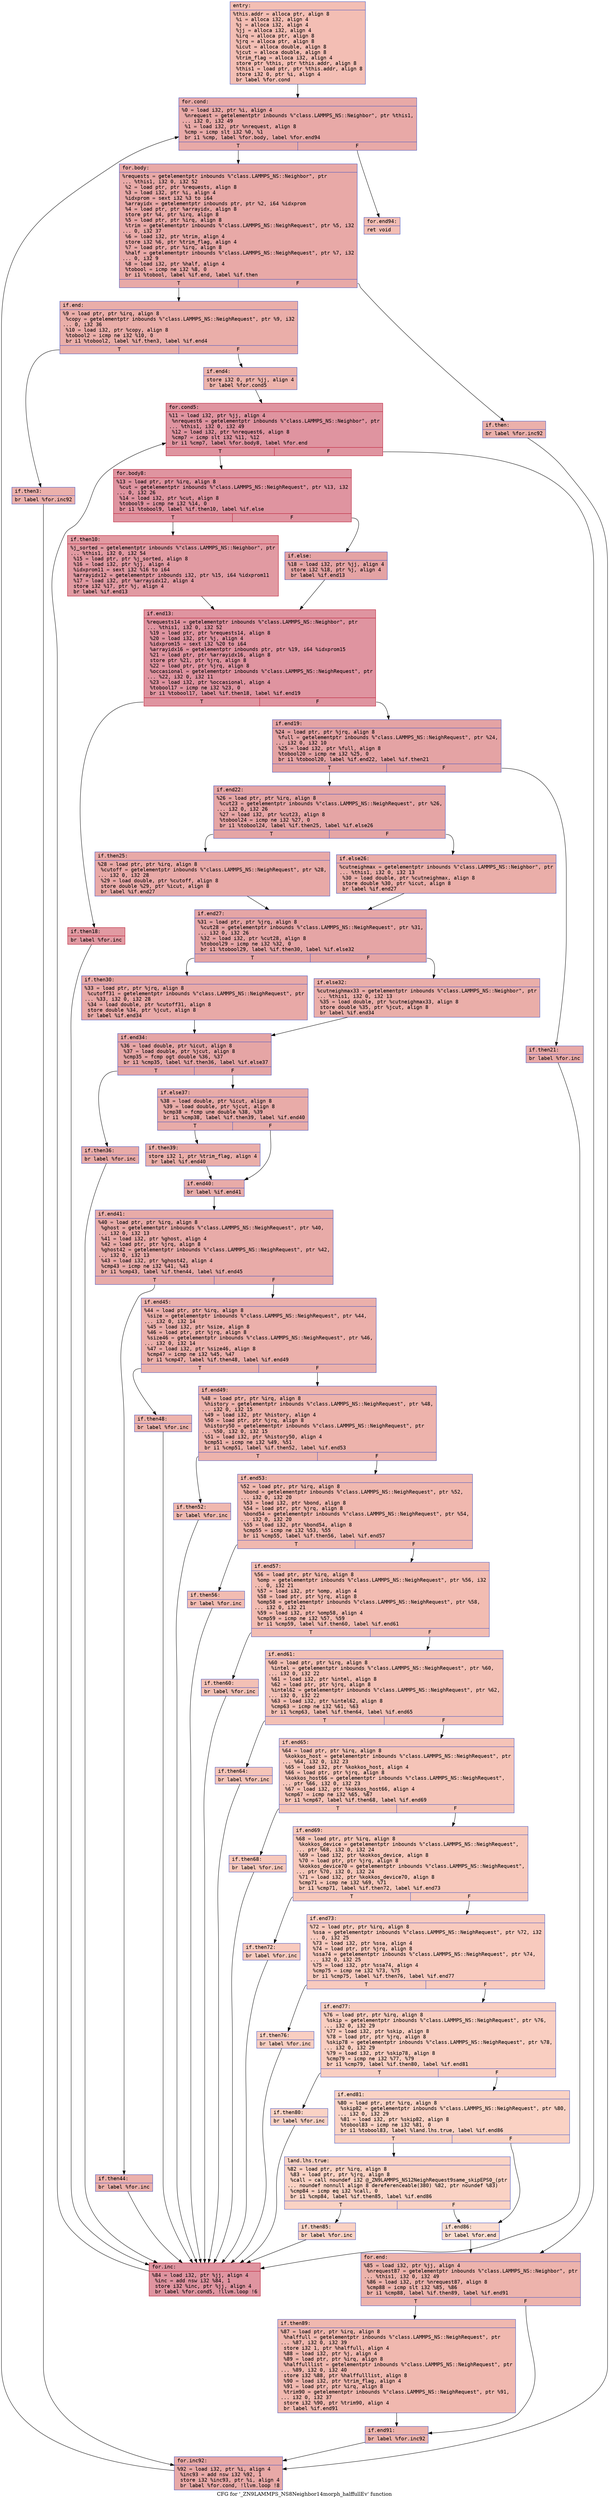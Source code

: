 digraph "CFG for '_ZN9LAMMPS_NS8Neighbor14morph_halffullEv' function" {
	label="CFG for '_ZN9LAMMPS_NS8Neighbor14morph_halffullEv' function";

	Node0x5563bdf6e620 [shape=record,color="#3d50c3ff", style=filled, fillcolor="#e36c5570" fontname="Courier",label="{entry:\l|  %this.addr = alloca ptr, align 8\l  %i = alloca i32, align 4\l  %j = alloca i32, align 4\l  %jj = alloca i32, align 4\l  %irq = alloca ptr, align 8\l  %jrq = alloca ptr, align 8\l  %icut = alloca double, align 8\l  %jcut = alloca double, align 8\l  %trim_flag = alloca i32, align 4\l  store ptr %this, ptr %this.addr, align 8\l  %this1 = load ptr, ptr %this.addr, align 8\l  store i32 0, ptr %i, align 4\l  br label %for.cond\l}"];
	Node0x5563bdf6e620 -> Node0x5563bdf6fd30[tooltip="entry -> for.cond\nProbability 100.00%" ];
	Node0x5563bdf6fd30 [shape=record,color="#3d50c3ff", style=filled, fillcolor="#ca3b3770" fontname="Courier",label="{for.cond:\l|  %0 = load i32, ptr %i, align 4\l  %nrequest = getelementptr inbounds %\"class.LAMMPS_NS::Neighbor\", ptr %this1,\l... i32 0, i32 49\l  %1 = load i32, ptr %nrequest, align 8\l  %cmp = icmp slt i32 %0, %1\l  br i1 %cmp, label %for.body, label %for.end94\l|{<s0>T|<s1>F}}"];
	Node0x5563bdf6fd30:s0 -> Node0x5563bdf701a0[tooltip="for.cond -> for.body\nProbability 96.88%" ];
	Node0x5563bdf6fd30:s1 -> Node0x5563bdf70220[tooltip="for.cond -> for.end94\nProbability 3.12%" ];
	Node0x5563bdf701a0 [shape=record,color="#3d50c3ff", style=filled, fillcolor="#ca3b3770" fontname="Courier",label="{for.body:\l|  %requests = getelementptr inbounds %\"class.LAMMPS_NS::Neighbor\", ptr\l... %this1, i32 0, i32 52\l  %2 = load ptr, ptr %requests, align 8\l  %3 = load i32, ptr %i, align 4\l  %idxprom = sext i32 %3 to i64\l  %arrayidx = getelementptr inbounds ptr, ptr %2, i64 %idxprom\l  %4 = load ptr, ptr %arrayidx, align 8\l  store ptr %4, ptr %irq, align 8\l  %5 = load ptr, ptr %irq, align 8\l  %trim = getelementptr inbounds %\"class.LAMMPS_NS::NeighRequest\", ptr %5, i32\l... 0, i32 37\l  %6 = load i32, ptr %trim, align 4\l  store i32 %6, ptr %trim_flag, align 4\l  %7 = load ptr, ptr %irq, align 8\l  %half = getelementptr inbounds %\"class.LAMMPS_NS::NeighRequest\", ptr %7, i32\l... 0, i32 9\l  %8 = load i32, ptr %half, align 4\l  %tobool = icmp ne i32 %8, 0\l  br i1 %tobool, label %if.end, label %if.then\l|{<s0>T|<s1>F}}"];
	Node0x5563bdf701a0:s0 -> Node0x5563bdf70cb0[tooltip="for.body -> if.end\nProbability 62.50%" ];
	Node0x5563bdf701a0:s1 -> Node0x5563bdf70d20[tooltip="for.body -> if.then\nProbability 37.50%" ];
	Node0x5563bdf70d20 [shape=record,color="#3d50c3ff", style=filled, fillcolor="#d24b4070" fontname="Courier",label="{if.then:\l|  br label %for.inc92\l}"];
	Node0x5563bdf70d20 -> Node0x5563bdf6fe60[tooltip="if.then -> for.inc92\nProbability 100.00%" ];
	Node0x5563bdf70cb0 [shape=record,color="#3d50c3ff", style=filled, fillcolor="#d0473d70" fontname="Courier",label="{if.end:\l|  %9 = load ptr, ptr %irq, align 8\l  %copy = getelementptr inbounds %\"class.LAMMPS_NS::NeighRequest\", ptr %9, i32\l... 0, i32 36\l  %10 = load i32, ptr %copy, align 8\l  %tobool2 = icmp ne i32 %10, 0\l  br i1 %tobool2, label %if.then3, label %if.end4\l|{<s0>T|<s1>F}}"];
	Node0x5563bdf70cb0:s0 -> Node0x5563bdf71340[tooltip="if.end -> if.then3\nProbability 62.50%" ];
	Node0x5563bdf70cb0:s1 -> Node0x5563bdf713c0[tooltip="if.end -> if.end4\nProbability 37.50%" ];
	Node0x5563bdf71340 [shape=record,color="#3d50c3ff", style=filled, fillcolor="#d24b4070" fontname="Courier",label="{if.then3:\l|  br label %for.inc92\l}"];
	Node0x5563bdf71340 -> Node0x5563bdf6fe60[tooltip="if.then3 -> for.inc92\nProbability 100.00%" ];
	Node0x5563bdf713c0 [shape=record,color="#3d50c3ff", style=filled, fillcolor="#d6524470" fontname="Courier",label="{if.end4:\l|  store i32 0, ptr %jj, align 4\l  br label %for.cond5\l}"];
	Node0x5563bdf713c0 -> Node0x5563bdf715f0[tooltip="if.end4 -> for.cond5\nProbability 100.00%" ];
	Node0x5563bdf715f0 [shape=record,color="#b70d28ff", style=filled, fillcolor="#b70d2870" fontname="Courier",label="{for.cond5:\l|  %11 = load i32, ptr %jj, align 4\l  %nrequest6 = getelementptr inbounds %\"class.LAMMPS_NS::Neighbor\", ptr\l... %this1, i32 0, i32 49\l  %12 = load i32, ptr %nrequest6, align 8\l  %cmp7 = icmp slt i32 %11, %12\l  br i1 %cmp7, label %for.body8, label %for.end\l|{<s0>T|<s1>F}}"];
	Node0x5563bdf715f0:s0 -> Node0x5563bdf71980[tooltip="for.cond5 -> for.body8\nProbability 96.88%" ];
	Node0x5563bdf715f0:s1 -> Node0x5563bdf71a00[tooltip="for.cond5 -> for.end\nProbability 3.12%" ];
	Node0x5563bdf71980 [shape=record,color="#b70d28ff", style=filled, fillcolor="#b70d2870" fontname="Courier",label="{for.body8:\l|  %13 = load ptr, ptr %irq, align 8\l  %cut = getelementptr inbounds %\"class.LAMMPS_NS::NeighRequest\", ptr %13, i32\l... 0, i32 26\l  %14 = load i32, ptr %cut, align 8\l  %tobool9 = icmp ne i32 %14, 0\l  br i1 %tobool9, label %if.then10, label %if.else\l|{<s0>T|<s1>F}}"];
	Node0x5563bdf71980:s0 -> Node0x5563bdf71db0[tooltip="for.body8 -> if.then10\nProbability 62.50%" ];
	Node0x5563bdf71980:s1 -> Node0x5563bdf71e30[tooltip="for.body8 -> if.else\nProbability 37.50%" ];
	Node0x5563bdf71db0 [shape=record,color="#b70d28ff", style=filled, fillcolor="#bb1b2c70" fontname="Courier",label="{if.then10:\l|  %j_sorted = getelementptr inbounds %\"class.LAMMPS_NS::Neighbor\", ptr\l... %this1, i32 0, i32 54\l  %15 = load ptr, ptr %j_sorted, align 8\l  %16 = load i32, ptr %jj, align 4\l  %idxprom11 = sext i32 %16 to i64\l  %arrayidx12 = getelementptr inbounds i32, ptr %15, i64 %idxprom11\l  %17 = load i32, ptr %arrayidx12, align 4\l  store i32 %17, ptr %j, align 4\l  br label %if.end13\l}"];
	Node0x5563bdf71db0 -> Node0x5563bdf723d0[tooltip="if.then10 -> if.end13\nProbability 100.00%" ];
	Node0x5563bdf71e30 [shape=record,color="#3d50c3ff", style=filled, fillcolor="#c32e3170" fontname="Courier",label="{if.else:\l|  %18 = load i32, ptr %jj, align 4\l  store i32 %18, ptr %j, align 4\l  br label %if.end13\l}"];
	Node0x5563bdf71e30 -> Node0x5563bdf723d0[tooltip="if.else -> if.end13\nProbability 100.00%" ];
	Node0x5563bdf723d0 [shape=record,color="#b70d28ff", style=filled, fillcolor="#b70d2870" fontname="Courier",label="{if.end13:\l|  %requests14 = getelementptr inbounds %\"class.LAMMPS_NS::Neighbor\", ptr\l... %this1, i32 0, i32 52\l  %19 = load ptr, ptr %requests14, align 8\l  %20 = load i32, ptr %j, align 4\l  %idxprom15 = sext i32 %20 to i64\l  %arrayidx16 = getelementptr inbounds ptr, ptr %19, i64 %idxprom15\l  %21 = load ptr, ptr %arrayidx16, align 8\l  store ptr %21, ptr %jrq, align 8\l  %22 = load ptr, ptr %jrq, align 8\l  %occasional = getelementptr inbounds %\"class.LAMMPS_NS::NeighRequest\", ptr\l... %22, i32 0, i32 11\l  %23 = load i32, ptr %occasional, align 4\l  %tobool17 = icmp ne i32 %23, 0\l  br i1 %tobool17, label %if.then18, label %if.end19\l|{<s0>T|<s1>F}}"];
	Node0x5563bdf723d0:s0 -> Node0x5563bdf72d80[tooltip="if.end13 -> if.then18\nProbability 62.50%" ];
	Node0x5563bdf723d0:s1 -> Node0x5563bde0b270[tooltip="if.end13 -> if.end19\nProbability 37.50%" ];
	Node0x5563bdf72d80 [shape=record,color="#b70d28ff", style=filled, fillcolor="#bb1b2c70" fontname="Courier",label="{if.then18:\l|  br label %for.inc\l}"];
	Node0x5563bdf72d80 -> Node0x5563bdf70e70[tooltip="if.then18 -> for.inc\nProbability 100.00%" ];
	Node0x5563bde0b270 [shape=record,color="#3d50c3ff", style=filled, fillcolor="#c32e3170" fontname="Courier",label="{if.end19:\l|  %24 = load ptr, ptr %jrq, align 8\l  %full = getelementptr inbounds %\"class.LAMMPS_NS::NeighRequest\", ptr %24,\l... i32 0, i32 10\l  %25 = load i32, ptr %full, align 8\l  %tobool20 = icmp ne i32 %25, 0\l  br i1 %tobool20, label %if.end22, label %if.then21\l|{<s0>T|<s1>F}}"];
	Node0x5563bde0b270:s0 -> Node0x5563bdf73560[tooltip="if.end19 -> if.end22\nProbability 62.50%" ];
	Node0x5563bde0b270:s1 -> Node0x5563bdf735e0[tooltip="if.end19 -> if.then21\nProbability 37.50%" ];
	Node0x5563bdf735e0 [shape=record,color="#3d50c3ff", style=filled, fillcolor="#ca3b3770" fontname="Courier",label="{if.then21:\l|  br label %for.inc\l}"];
	Node0x5563bdf735e0 -> Node0x5563bdf70e70[tooltip="if.then21 -> for.inc\nProbability 100.00%" ];
	Node0x5563bdf73560 [shape=record,color="#3d50c3ff", style=filled, fillcolor="#c5333470" fontname="Courier",label="{if.end22:\l|  %26 = load ptr, ptr %irq, align 8\l  %cut23 = getelementptr inbounds %\"class.LAMMPS_NS::NeighRequest\", ptr %26,\l... i32 0, i32 26\l  %27 = load i32, ptr %cut23, align 8\l  %tobool24 = icmp ne i32 %27, 0\l  br i1 %tobool24, label %if.then25, label %if.else26\l|{<s0>T|<s1>F}}"];
	Node0x5563bdf73560:s0 -> Node0x5563bdf73a20[tooltip="if.end22 -> if.then25\nProbability 62.50%" ];
	Node0x5563bdf73560:s1 -> Node0x5563bdf73aa0[tooltip="if.end22 -> if.else26\nProbability 37.50%" ];
	Node0x5563bdf73a20 [shape=record,color="#3d50c3ff", style=filled, fillcolor="#ca3b3770" fontname="Courier",label="{if.then25:\l|  %28 = load ptr, ptr %irq, align 8\l  %cutoff = getelementptr inbounds %\"class.LAMMPS_NS::NeighRequest\", ptr %28,\l... i32 0, i32 28\l  %29 = load double, ptr %cutoff, align 8\l  store double %29, ptr %icut, align 8\l  br label %if.end27\l}"];
	Node0x5563bdf73a20 -> Node0x5563bdf73e50[tooltip="if.then25 -> if.end27\nProbability 100.00%" ];
	Node0x5563bdf73aa0 [shape=record,color="#3d50c3ff", style=filled, fillcolor="#d0473d70" fontname="Courier",label="{if.else26:\l|  %cutneighmax = getelementptr inbounds %\"class.LAMMPS_NS::Neighbor\", ptr\l... %this1, i32 0, i32 13\l  %30 = load double, ptr %cutneighmax, align 8\l  store double %30, ptr %icut, align 8\l  br label %if.end27\l}"];
	Node0x5563bdf73aa0 -> Node0x5563bdf73e50[tooltip="if.else26 -> if.end27\nProbability 100.00%" ];
	Node0x5563bdf73e50 [shape=record,color="#3d50c3ff", style=filled, fillcolor="#c5333470" fontname="Courier",label="{if.end27:\l|  %31 = load ptr, ptr %jrq, align 8\l  %cut28 = getelementptr inbounds %\"class.LAMMPS_NS::NeighRequest\", ptr %31,\l... i32 0, i32 26\l  %32 = load i32, ptr %cut28, align 8\l  %tobool29 = icmp ne i32 %32, 0\l  br i1 %tobool29, label %if.then30, label %if.else32\l|{<s0>T|<s1>F}}"];
	Node0x5563bdf73e50:s0 -> Node0x5563bdf74460[tooltip="if.end27 -> if.then30\nProbability 62.50%" ];
	Node0x5563bdf73e50:s1 -> Node0x5563bdf744e0[tooltip="if.end27 -> if.else32\nProbability 37.50%" ];
	Node0x5563bdf74460 [shape=record,color="#3d50c3ff", style=filled, fillcolor="#ca3b3770" fontname="Courier",label="{if.then30:\l|  %33 = load ptr, ptr %jrq, align 8\l  %cutoff31 = getelementptr inbounds %\"class.LAMMPS_NS::NeighRequest\", ptr\l... %33, i32 0, i32 28\l  %34 = load double, ptr %cutoff31, align 8\l  store double %34, ptr %jcut, align 8\l  br label %if.end34\l}"];
	Node0x5563bdf74460 -> Node0x5563bdf748a0[tooltip="if.then30 -> if.end34\nProbability 100.00%" ];
	Node0x5563bdf744e0 [shape=record,color="#3d50c3ff", style=filled, fillcolor="#d0473d70" fontname="Courier",label="{if.else32:\l|  %cutneighmax33 = getelementptr inbounds %\"class.LAMMPS_NS::Neighbor\", ptr\l... %this1, i32 0, i32 13\l  %35 = load double, ptr %cutneighmax33, align 8\l  store double %35, ptr %jcut, align 8\l  br label %if.end34\l}"];
	Node0x5563bdf744e0 -> Node0x5563bdf748a0[tooltip="if.else32 -> if.end34\nProbability 100.00%" ];
	Node0x5563bdf748a0 [shape=record,color="#3d50c3ff", style=filled, fillcolor="#c5333470" fontname="Courier",label="{if.end34:\l|  %36 = load double, ptr %icut, align 8\l  %37 = load double, ptr %jcut, align 8\l  %cmp35 = fcmp ogt double %36, %37\l  br i1 %cmp35, label %if.then36, label %if.else37\l|{<s0>T|<s1>F}}"];
	Node0x5563bdf748a0:s0 -> Node0x5563bdf74dc0[tooltip="if.end34 -> if.then36\nProbability 50.00%" ];
	Node0x5563bdf748a0:s1 -> Node0x5563bdf74e40[tooltip="if.end34 -> if.else37\nProbability 50.00%" ];
	Node0x5563bdf74dc0 [shape=record,color="#3d50c3ff", style=filled, fillcolor="#cc403a70" fontname="Courier",label="{if.then36:\l|  br label %for.inc\l}"];
	Node0x5563bdf74dc0 -> Node0x5563bdf70e70[tooltip="if.then36 -> for.inc\nProbability 100.00%" ];
	Node0x5563bdf74e40 [shape=record,color="#3d50c3ff", style=filled, fillcolor="#cc403a70" fontname="Courier",label="{if.else37:\l|  %38 = load double, ptr %icut, align 8\l  %39 = load double, ptr %jcut, align 8\l  %cmp38 = fcmp une double %38, %39\l  br i1 %cmp38, label %if.then39, label %if.end40\l|{<s0>T|<s1>F}}"];
	Node0x5563bdf74e40:s0 -> Node0x5563bdf75190[tooltip="if.else37 -> if.then39\nProbability 62.50%" ];
	Node0x5563bdf74e40:s1 -> Node0x5563bdf75210[tooltip="if.else37 -> if.end40\nProbability 37.50%" ];
	Node0x5563bdf75190 [shape=record,color="#3d50c3ff", style=filled, fillcolor="#d0473d70" fontname="Courier",label="{if.then39:\l|  store i32 1, ptr %trim_flag, align 4\l  br label %if.end40\l}"];
	Node0x5563bdf75190 -> Node0x5563bdf75210[tooltip="if.then39 -> if.end40\nProbability 100.00%" ];
	Node0x5563bdf75210 [shape=record,color="#3d50c3ff", style=filled, fillcolor="#cc403a70" fontname="Courier",label="{if.end40:\l|  br label %if.end41\l}"];
	Node0x5563bdf75210 -> Node0x5563bdf75450[tooltip="if.end40 -> if.end41\nProbability 100.00%" ];
	Node0x5563bdf75450 [shape=record,color="#3d50c3ff", style=filled, fillcolor="#cc403a70" fontname="Courier",label="{if.end41:\l|  %40 = load ptr, ptr %irq, align 8\l  %ghost = getelementptr inbounds %\"class.LAMMPS_NS::NeighRequest\", ptr %40,\l... i32 0, i32 13\l  %41 = load i32, ptr %ghost, align 4\l  %42 = load ptr, ptr %jrq, align 8\l  %ghost42 = getelementptr inbounds %\"class.LAMMPS_NS::NeighRequest\", ptr %42,\l... i32 0, i32 13\l  %43 = load i32, ptr %ghost42, align 4\l  %cmp43 = icmp ne i32 %41, %43\l  br i1 %cmp43, label %if.then44, label %if.end45\l|{<s0>T|<s1>F}}"];
	Node0x5563bdf75450:s0 -> Node0x5563bdf759b0[tooltip="if.end41 -> if.then44\nProbability 50.00%" ];
	Node0x5563bdf75450:s1 -> Node0x5563bdf75a30[tooltip="if.end41 -> if.end45\nProbability 50.00%" ];
	Node0x5563bdf759b0 [shape=record,color="#3d50c3ff", style=filled, fillcolor="#d24b4070" fontname="Courier",label="{if.then44:\l|  br label %for.inc\l}"];
	Node0x5563bdf759b0 -> Node0x5563bdf70e70[tooltip="if.then44 -> for.inc\nProbability 100.00%" ];
	Node0x5563bdf75a30 [shape=record,color="#3d50c3ff", style=filled, fillcolor="#d24b4070" fontname="Courier",label="{if.end45:\l|  %44 = load ptr, ptr %irq, align 8\l  %size = getelementptr inbounds %\"class.LAMMPS_NS::NeighRequest\", ptr %44,\l... i32 0, i32 14\l  %45 = load i32, ptr %size, align 8\l  %46 = load ptr, ptr %jrq, align 8\l  %size46 = getelementptr inbounds %\"class.LAMMPS_NS::NeighRequest\", ptr %46,\l... i32 0, i32 14\l  %47 = load i32, ptr %size46, align 8\l  %cmp47 = icmp ne i32 %45, %47\l  br i1 %cmp47, label %if.then48, label %if.end49\l|{<s0>T|<s1>F}}"];
	Node0x5563bdf75a30:s0 -> Node0x5563bdf76850[tooltip="if.end45 -> if.then48\nProbability 50.00%" ];
	Node0x5563bdf75a30:s1 -> Node0x5563bdf768d0[tooltip="if.end45 -> if.end49\nProbability 50.00%" ];
	Node0x5563bdf76850 [shape=record,color="#3d50c3ff", style=filled, fillcolor="#d6524470" fontname="Courier",label="{if.then48:\l|  br label %for.inc\l}"];
	Node0x5563bdf76850 -> Node0x5563bdf70e70[tooltip="if.then48 -> for.inc\nProbability 100.00%" ];
	Node0x5563bdf768d0 [shape=record,color="#3d50c3ff", style=filled, fillcolor="#d6524470" fontname="Courier",label="{if.end49:\l|  %48 = load ptr, ptr %irq, align 8\l  %history = getelementptr inbounds %\"class.LAMMPS_NS::NeighRequest\", ptr %48,\l... i32 0, i32 15\l  %49 = load i32, ptr %history, align 4\l  %50 = load ptr, ptr %jrq, align 8\l  %history50 = getelementptr inbounds %\"class.LAMMPS_NS::NeighRequest\", ptr\l... %50, i32 0, i32 15\l  %51 = load i32, ptr %history50, align 4\l  %cmp51 = icmp ne i32 %49, %51\l  br i1 %cmp51, label %if.then52, label %if.end53\l|{<s0>T|<s1>F}}"];
	Node0x5563bdf768d0:s0 -> Node0x5563bdf76ef0[tooltip="if.end49 -> if.then52\nProbability 50.00%" ];
	Node0x5563bdf768d0:s1 -> Node0x5563bdf76f70[tooltip="if.end49 -> if.end53\nProbability 50.00%" ];
	Node0x5563bdf76ef0 [shape=record,color="#3d50c3ff", style=filled, fillcolor="#dc5d4a70" fontname="Courier",label="{if.then52:\l|  br label %for.inc\l}"];
	Node0x5563bdf76ef0 -> Node0x5563bdf70e70[tooltip="if.then52 -> for.inc\nProbability 100.00%" ];
	Node0x5563bdf76f70 [shape=record,color="#3d50c3ff", style=filled, fillcolor="#dc5d4a70" fontname="Courier",label="{if.end53:\l|  %52 = load ptr, ptr %irq, align 8\l  %bond = getelementptr inbounds %\"class.LAMMPS_NS::NeighRequest\", ptr %52,\l... i32 0, i32 20\l  %53 = load i32, ptr %bond, align 8\l  %54 = load ptr, ptr %jrq, align 8\l  %bond54 = getelementptr inbounds %\"class.LAMMPS_NS::NeighRequest\", ptr %54,\l... i32 0, i32 20\l  %55 = load i32, ptr %bond54, align 8\l  %cmp55 = icmp ne i32 %53, %55\l  br i1 %cmp55, label %if.then56, label %if.end57\l|{<s0>T|<s1>F}}"];
	Node0x5563bdf76f70:s0 -> Node0x5563bdf77580[tooltip="if.end53 -> if.then56\nProbability 50.00%" ];
	Node0x5563bdf76f70:s1 -> Node0x5563bdf77600[tooltip="if.end53 -> if.end57\nProbability 50.00%" ];
	Node0x5563bdf77580 [shape=record,color="#3d50c3ff", style=filled, fillcolor="#e1675170" fontname="Courier",label="{if.then56:\l|  br label %for.inc\l}"];
	Node0x5563bdf77580 -> Node0x5563bdf70e70[tooltip="if.then56 -> for.inc\nProbability 100.00%" ];
	Node0x5563bdf77600 [shape=record,color="#3d50c3ff", style=filled, fillcolor="#e1675170" fontname="Courier",label="{if.end57:\l|  %56 = load ptr, ptr %irq, align 8\l  %omp = getelementptr inbounds %\"class.LAMMPS_NS::NeighRequest\", ptr %56, i32\l... 0, i32 21\l  %57 = load i32, ptr %omp, align 4\l  %58 = load ptr, ptr %jrq, align 8\l  %omp58 = getelementptr inbounds %\"class.LAMMPS_NS::NeighRequest\", ptr %58,\l... i32 0, i32 21\l  %59 = load i32, ptr %omp58, align 4\l  %cmp59 = icmp ne i32 %57, %59\l  br i1 %cmp59, label %if.then60, label %if.end61\l|{<s0>T|<s1>F}}"];
	Node0x5563bdf77600:s0 -> Node0x5563bdf73110[tooltip="if.end57 -> if.then60\nProbability 50.00%" ];
	Node0x5563bdf77600:s1 -> Node0x5563bdf73190[tooltip="if.end57 -> if.end61\nProbability 50.00%" ];
	Node0x5563bdf73110 [shape=record,color="#3d50c3ff", style=filled, fillcolor="#e5705870" fontname="Courier",label="{if.then60:\l|  br label %for.inc\l}"];
	Node0x5563bdf73110 -> Node0x5563bdf70e70[tooltip="if.then60 -> for.inc\nProbability 100.00%" ];
	Node0x5563bdf73190 [shape=record,color="#3d50c3ff", style=filled, fillcolor="#e5705870" fontname="Courier",label="{if.end61:\l|  %60 = load ptr, ptr %irq, align 8\l  %intel = getelementptr inbounds %\"class.LAMMPS_NS::NeighRequest\", ptr %60,\l... i32 0, i32 22\l  %61 = load i32, ptr %intel, align 8\l  %62 = load ptr, ptr %jrq, align 8\l  %intel62 = getelementptr inbounds %\"class.LAMMPS_NS::NeighRequest\", ptr %62,\l... i32 0, i32 22\l  %63 = load i32, ptr %intel62, align 8\l  %cmp63 = icmp ne i32 %61, %63\l  br i1 %cmp63, label %if.then64, label %if.end65\l|{<s0>T|<s1>F}}"];
	Node0x5563bdf73190:s0 -> Node0x5563bdf788b0[tooltip="if.end61 -> if.then64\nProbability 50.00%" ];
	Node0x5563bdf73190:s1 -> Node0x5563bdf78930[tooltip="if.end61 -> if.end65\nProbability 50.00%" ];
	Node0x5563bdf788b0 [shape=record,color="#3d50c3ff", style=filled, fillcolor="#e97a5f70" fontname="Courier",label="{if.then64:\l|  br label %for.inc\l}"];
	Node0x5563bdf788b0 -> Node0x5563bdf70e70[tooltip="if.then64 -> for.inc\nProbability 100.00%" ];
	Node0x5563bdf78930 [shape=record,color="#3d50c3ff", style=filled, fillcolor="#e97a5f70" fontname="Courier",label="{if.end65:\l|  %64 = load ptr, ptr %irq, align 8\l  %kokkos_host = getelementptr inbounds %\"class.LAMMPS_NS::NeighRequest\", ptr\l... %64, i32 0, i32 23\l  %65 = load i32, ptr %kokkos_host, align 4\l  %66 = load ptr, ptr %jrq, align 8\l  %kokkos_host66 = getelementptr inbounds %\"class.LAMMPS_NS::NeighRequest\",\l... ptr %66, i32 0, i32 23\l  %67 = load i32, ptr %kokkos_host66, align 4\l  %cmp67 = icmp ne i32 %65, %67\l  br i1 %cmp67, label %if.then68, label %if.end69\l|{<s0>T|<s1>F}}"];
	Node0x5563bdf78930:s0 -> Node0x5563bdf78f60[tooltip="if.end65 -> if.then68\nProbability 50.00%" ];
	Node0x5563bdf78930:s1 -> Node0x5563bdf78fe0[tooltip="if.end65 -> if.end69\nProbability 50.00%" ];
	Node0x5563bdf78f60 [shape=record,color="#3d50c3ff", style=filled, fillcolor="#ed836670" fontname="Courier",label="{if.then68:\l|  br label %for.inc\l}"];
	Node0x5563bdf78f60 -> Node0x5563bdf70e70[tooltip="if.then68 -> for.inc\nProbability 100.00%" ];
	Node0x5563bdf78fe0 [shape=record,color="#3d50c3ff", style=filled, fillcolor="#ed836670" fontname="Courier",label="{if.end69:\l|  %68 = load ptr, ptr %irq, align 8\l  %kokkos_device = getelementptr inbounds %\"class.LAMMPS_NS::NeighRequest\",\l... ptr %68, i32 0, i32 24\l  %69 = load i32, ptr %kokkos_device, align 8\l  %70 = load ptr, ptr %jrq, align 8\l  %kokkos_device70 = getelementptr inbounds %\"class.LAMMPS_NS::NeighRequest\",\l... ptr %70, i32 0, i32 24\l  %71 = load i32, ptr %kokkos_device70, align 8\l  %cmp71 = icmp ne i32 %69, %71\l  br i1 %cmp71, label %if.then72, label %if.end73\l|{<s0>T|<s1>F}}"];
	Node0x5563bdf78fe0:s0 -> Node0x5563bdf79640[tooltip="if.end69 -> if.then72\nProbability 50.00%" ];
	Node0x5563bdf78fe0:s1 -> Node0x5563bdf79690[tooltip="if.end69 -> if.end73\nProbability 50.00%" ];
	Node0x5563bdf79640 [shape=record,color="#3d50c3ff", style=filled, fillcolor="#ef886b70" fontname="Courier",label="{if.then72:\l|  br label %for.inc\l}"];
	Node0x5563bdf79640 -> Node0x5563bdf70e70[tooltip="if.then72 -> for.inc\nProbability 100.00%" ];
	Node0x5563bdf79690 [shape=record,color="#3d50c3ff", style=filled, fillcolor="#ef886b70" fontname="Courier",label="{if.end73:\l|  %72 = load ptr, ptr %irq, align 8\l  %ssa = getelementptr inbounds %\"class.LAMMPS_NS::NeighRequest\", ptr %72, i32\l... 0, i32 25\l  %73 = load i32, ptr %ssa, align 4\l  %74 = load ptr, ptr %jrq, align 8\l  %ssa74 = getelementptr inbounds %\"class.LAMMPS_NS::NeighRequest\", ptr %74,\l... i32 0, i32 25\l  %75 = load i32, ptr %ssa74, align 4\l  %cmp75 = icmp ne i32 %73, %75\l  br i1 %cmp75, label %if.then76, label %if.end77\l|{<s0>T|<s1>F}}"];
	Node0x5563bdf79690:s0 -> Node0x5563bdf79ca0[tooltip="if.end73 -> if.then76\nProbability 50.00%" ];
	Node0x5563bdf79690:s1 -> Node0x5563bdf79d20[tooltip="if.end73 -> if.end77\nProbability 50.00%" ];
	Node0x5563bdf79ca0 [shape=record,color="#3d50c3ff", style=filled, fillcolor="#f2907270" fontname="Courier",label="{if.then76:\l|  br label %for.inc\l}"];
	Node0x5563bdf79ca0 -> Node0x5563bdf70e70[tooltip="if.then76 -> for.inc\nProbability 100.00%" ];
	Node0x5563bdf79d20 [shape=record,color="#3d50c3ff", style=filled, fillcolor="#f2907270" fontname="Courier",label="{if.end77:\l|  %76 = load ptr, ptr %irq, align 8\l  %skip = getelementptr inbounds %\"class.LAMMPS_NS::NeighRequest\", ptr %76,\l... i32 0, i32 29\l  %77 = load i32, ptr %skip, align 8\l  %78 = load ptr, ptr %jrq, align 8\l  %skip78 = getelementptr inbounds %\"class.LAMMPS_NS::NeighRequest\", ptr %78,\l... i32 0, i32 29\l  %79 = load i32, ptr %skip78, align 8\l  %cmp79 = icmp ne i32 %77, %79\l  br i1 %cmp79, label %if.then80, label %if.end81\l|{<s0>T|<s1>F}}"];
	Node0x5563bdf79d20:s0 -> Node0x5563bdf7a330[tooltip="if.end77 -> if.then80\nProbability 50.00%" ];
	Node0x5563bdf79d20:s1 -> Node0x5563bdf7a3b0[tooltip="if.end77 -> if.end81\nProbability 50.00%" ];
	Node0x5563bdf7a330 [shape=record,color="#3d50c3ff", style=filled, fillcolor="#f4987a70" fontname="Courier",label="{if.then80:\l|  br label %for.inc\l}"];
	Node0x5563bdf7a330 -> Node0x5563bdf70e70[tooltip="if.then80 -> for.inc\nProbability 100.00%" ];
	Node0x5563bdf7a3b0 [shape=record,color="#3d50c3ff", style=filled, fillcolor="#f4987a70" fontname="Courier",label="{if.end81:\l|  %80 = load ptr, ptr %irq, align 8\l  %skip82 = getelementptr inbounds %\"class.LAMMPS_NS::NeighRequest\", ptr %80,\l... i32 0, i32 29\l  %81 = load i32, ptr %skip82, align 8\l  %tobool83 = icmp ne i32 %81, 0\l  br i1 %tobool83, label %land.lhs.true, label %if.end86\l|{<s0>T|<s1>F}}"];
	Node0x5563bdf7a3b0:s0 -> Node0x5563bdf7a7f0[tooltip="if.end81 -> land.lhs.true\nProbability 96.88%" ];
	Node0x5563bdf7a3b0:s1 -> Node0x5563bdf7a870[tooltip="if.end81 -> if.end86\nProbability 3.12%" ];
	Node0x5563bdf7a7f0 [shape=record,color="#3d50c3ff", style=filled, fillcolor="#f4987a70" fontname="Courier",label="{land.lhs.true:\l|  %82 = load ptr, ptr %irq, align 8\l  %83 = load ptr, ptr %jrq, align 8\l  %call = call noundef i32 @_ZN9LAMMPS_NS12NeighRequest9same_skipEPS0_(ptr\l... noundef nonnull align 8 dereferenceable(380) %82, ptr noundef %83)\l  %cmp84 = icmp eq i32 %call, 0\l  br i1 %cmp84, label %if.then85, label %if.end86\l|{<s0>T|<s1>F}}"];
	Node0x5563bdf7a7f0:s0 -> Node0x5563bdf7ad00[tooltip="land.lhs.true -> if.then85\nProbability 96.88%" ];
	Node0x5563bdf7a7f0:s1 -> Node0x5563bdf7a870[tooltip="land.lhs.true -> if.end86\nProbability 3.12%" ];
	Node0x5563bdf7ad00 [shape=record,color="#3d50c3ff", style=filled, fillcolor="#f4987a70" fontname="Courier",label="{if.then85:\l|  br label %for.inc\l}"];
	Node0x5563bdf7ad00 -> Node0x5563bdf70e70[tooltip="if.then85 -> for.inc\nProbability 100.00%" ];
	Node0x5563bdf7a870 [shape=record,color="#3d50c3ff", style=filled, fillcolor="#f7b39670" fontname="Courier",label="{if.end86:\l|  br label %for.end\l}"];
	Node0x5563bdf7a870 -> Node0x5563bdf71a00[tooltip="if.end86 -> for.end\nProbability 100.00%" ];
	Node0x5563bdf70e70 [shape=record,color="#b70d28ff", style=filled, fillcolor="#b70d2870" fontname="Courier",label="{for.inc:\l|  %84 = load i32, ptr %jj, align 4\l  %inc = add nsw i32 %84, 1\l  store i32 %inc, ptr %jj, align 4\l  br label %for.cond5, !llvm.loop !6\l}"];
	Node0x5563bdf70e70 -> Node0x5563bdf715f0[tooltip="for.inc -> for.cond5\nProbability 100.00%" ];
	Node0x5563bdf71a00 [shape=record,color="#3d50c3ff", style=filled, fillcolor="#d6524470" fontname="Courier",label="{for.end:\l|  %85 = load i32, ptr %jj, align 4\l  %nrequest87 = getelementptr inbounds %\"class.LAMMPS_NS::Neighbor\", ptr\l... %this1, i32 0, i32 49\l  %86 = load i32, ptr %nrequest87, align 8\l  %cmp88 = icmp slt i32 %85, %86\l  br i1 %cmp88, label %if.then89, label %if.end91\l|{<s0>T|<s1>F}}"];
	Node0x5563bdf71a00:s0 -> Node0x5563bdf7b500[tooltip="for.end -> if.then89\nProbability 50.00%" ];
	Node0x5563bdf71a00:s1 -> Node0x5563bdf7b580[tooltip="for.end -> if.end91\nProbability 50.00%" ];
	Node0x5563bdf7b500 [shape=record,color="#3d50c3ff", style=filled, fillcolor="#dc5d4a70" fontname="Courier",label="{if.then89:\l|  %87 = load ptr, ptr %irq, align 8\l  %halffull = getelementptr inbounds %\"class.LAMMPS_NS::NeighRequest\", ptr\l... %87, i32 0, i32 39\l  store i32 1, ptr %halffull, align 4\l  %88 = load i32, ptr %j, align 4\l  %89 = load ptr, ptr %irq, align 8\l  %halffulllist = getelementptr inbounds %\"class.LAMMPS_NS::NeighRequest\", ptr\l... %89, i32 0, i32 40\l  store i32 %88, ptr %halffulllist, align 8\l  %90 = load i32, ptr %trim_flag, align 4\l  %91 = load ptr, ptr %irq, align 8\l  %trim90 = getelementptr inbounds %\"class.LAMMPS_NS::NeighRequest\", ptr %91,\l... i32 0, i32 37\l  store i32 %90, ptr %trim90, align 4\l  br label %if.end91\l}"];
	Node0x5563bdf7b500 -> Node0x5563bdf7b580[tooltip="if.then89 -> if.end91\nProbability 100.00%" ];
	Node0x5563bdf7b580 [shape=record,color="#3d50c3ff", style=filled, fillcolor="#d6524470" fontname="Courier",label="{if.end91:\l|  br label %for.inc92\l}"];
	Node0x5563bdf7b580 -> Node0x5563bdf6fe60[tooltip="if.end91 -> for.inc92\nProbability 100.00%" ];
	Node0x5563bdf6fe60 [shape=record,color="#3d50c3ff", style=filled, fillcolor="#ca3b3770" fontname="Courier",label="{for.inc92:\l|  %92 = load i32, ptr %i, align 4\l  %inc93 = add nsw i32 %92, 1\l  store i32 %inc93, ptr %i, align 4\l  br label %for.cond, !llvm.loop !8\l}"];
	Node0x5563bdf6fe60 -> Node0x5563bdf6fd30[tooltip="for.inc92 -> for.cond\nProbability 100.00%" ];
	Node0x5563bdf70220 [shape=record,color="#3d50c3ff", style=filled, fillcolor="#e36c5570" fontname="Courier",label="{for.end94:\l|  ret void\l}"];
}
